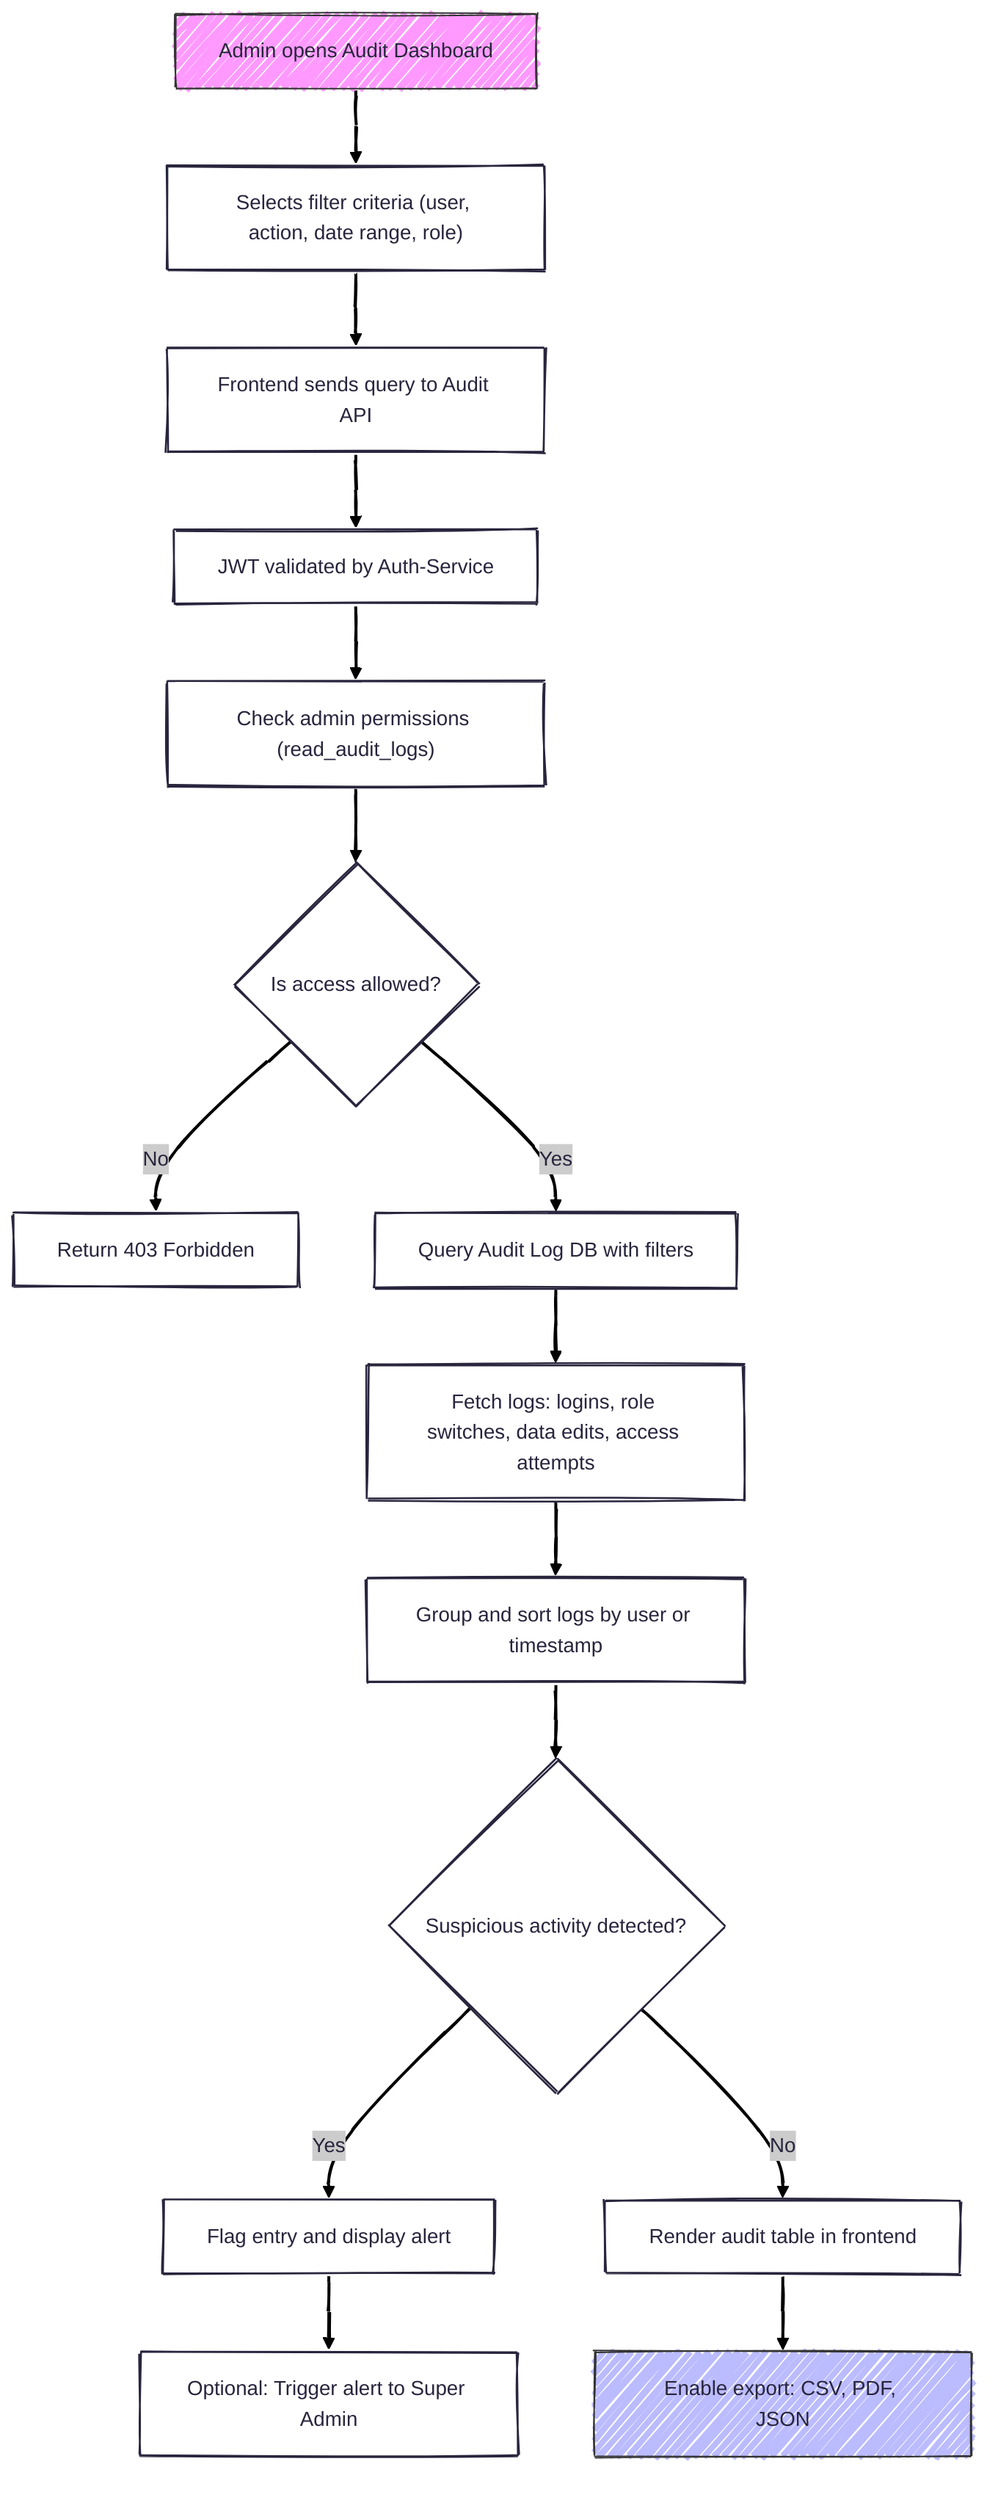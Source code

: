 ---
config:
  theme: redux
  look: handDrawn
---
flowchart TD
    A[Admin opens Audit Dashboard] --> B["Selects filter criteria (user, action, date range, role)"]
    B --> C[Frontend sends query to Audit API]
    C --> D[JWT validated by Auth-Service]
    D --> E["Check admin permissions (read_audit_logs)"]
    E --> F{Is access allowed?}
    F -- No --> G[Return 403 Forbidden]
    F -- Yes --> H[Query Audit Log DB with filters]
    H --> I[Fetch logs: logins, role switches, data edits, access attempts]
    I --> J[Group and sort logs by user or timestamp]
    J --> K{Suspicious activity detected?}
    K -- Yes --> L[Flag entry and display alert]
    K -- No --> M[Render audit table in frontend]
    L --> N[Optional: Trigger alert to Super Admin]
    M --> O[Enable export: CSV, PDF, JSON]
    style A fill:#f9f,stroke:#333,stroke-width:1px
    style O fill:#bbf,stroke:#333,stroke-width:1px